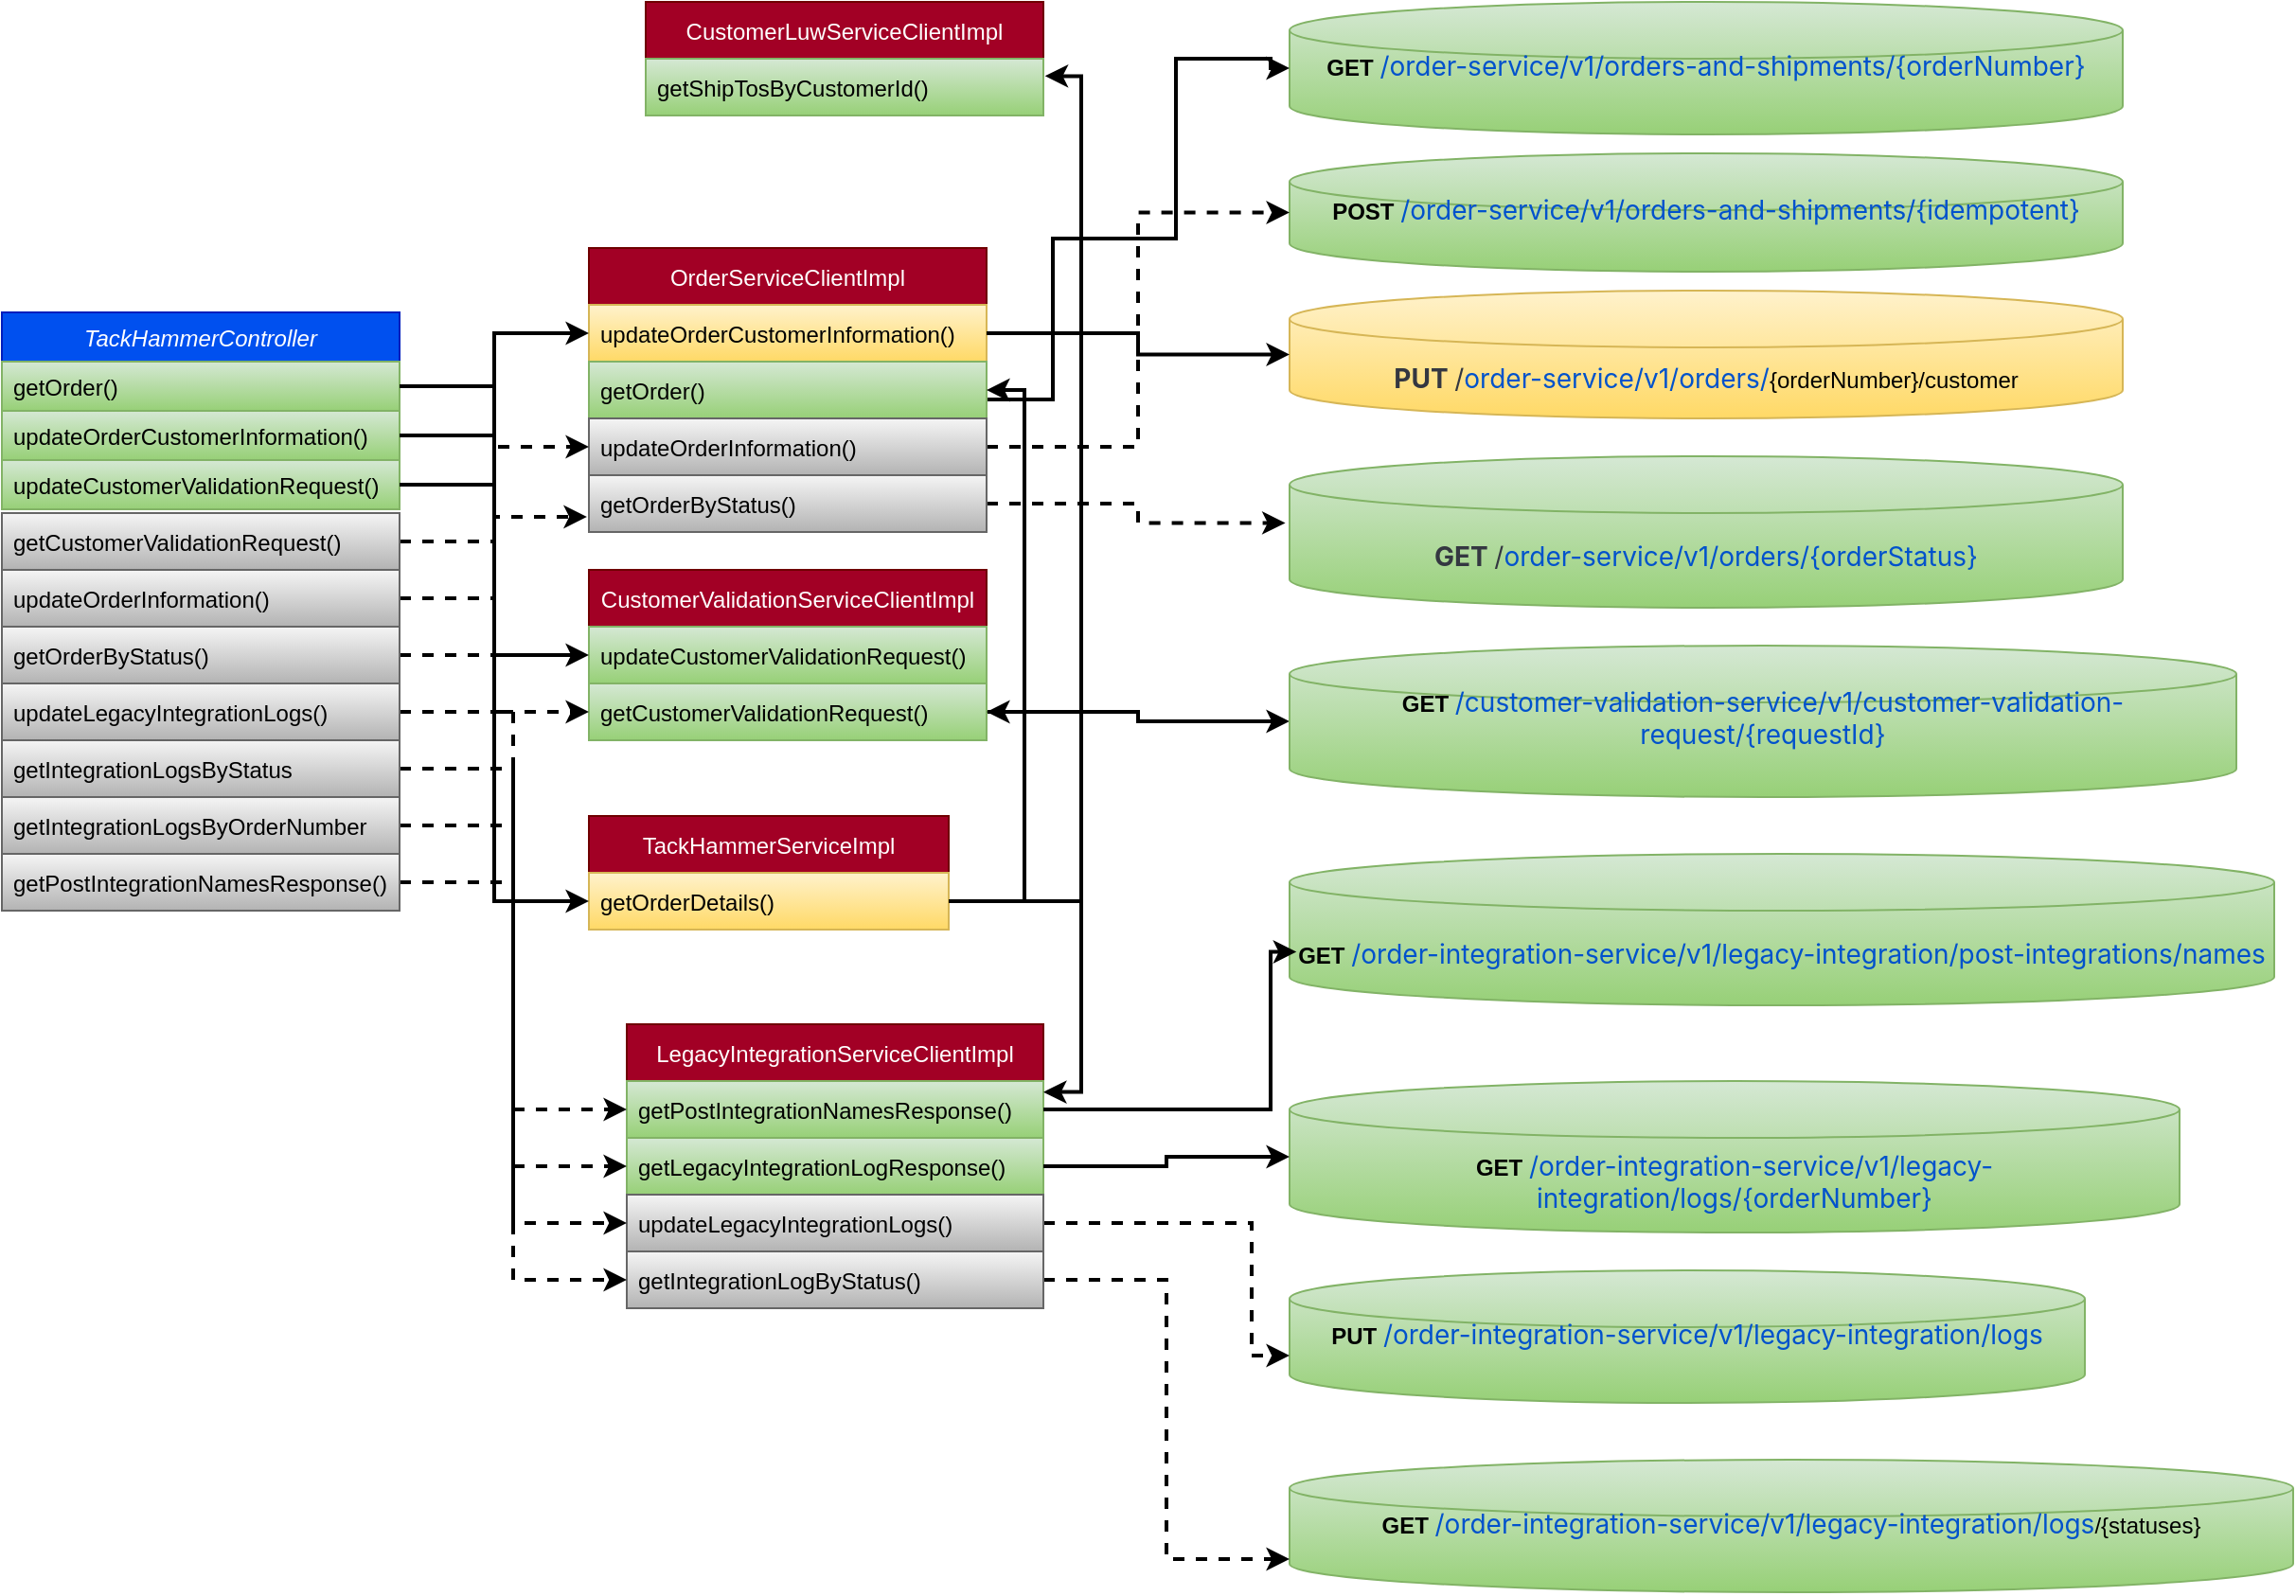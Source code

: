 <mxfile version="19.0.2" type="github">
  <diagram id="C5RBs43oDa-KdzZeNtuy" name="Page-1">
    <mxGraphModel dx="1422" dy="762" grid="1" gridSize="10" guides="1" tooltips="1" connect="1" arrows="1" fold="1" page="1" pageScale="1" pageWidth="850" pageHeight="1100" math="0" shadow="0">
      <root>
        <mxCell id="WIyWlLk6GJQsqaUBKTNV-0" />
        <mxCell id="WIyWlLk6GJQsqaUBKTNV-1" parent="WIyWlLk6GJQsqaUBKTNV-0" />
        <mxCell id="zkfFHV4jXpPFQw0GAbJ--0" value="TackHammerController" style="swimlane;fontStyle=2;align=center;verticalAlign=top;childLayout=stackLayout;horizontal=1;startSize=26;horizontalStack=0;resizeParent=1;resizeLast=0;collapsible=1;marginBottom=0;rounded=0;shadow=0;strokeWidth=1;fillColor=#0050ef;strokeColor=#001DBC;fontColor=#ffffff;" parent="WIyWlLk6GJQsqaUBKTNV-1" vertex="1">
          <mxGeometry x="40" y="184" width="210" height="104" as="geometry">
            <mxRectangle x="230" y="140" width="160" height="26" as="alternateBounds" />
          </mxGeometry>
        </mxCell>
        <mxCell id="zkfFHV4jXpPFQw0GAbJ--1" value="getOrder()" style="text;align=left;verticalAlign=top;spacingLeft=4;spacingRight=4;overflow=hidden;rotatable=0;points=[[0,0.5],[1,0.5]];portConstraint=eastwest;fillColor=#d5e8d4;strokeColor=#82b366;gradientColor=#97d077;" parent="zkfFHV4jXpPFQw0GAbJ--0" vertex="1">
          <mxGeometry y="26" width="210" height="26" as="geometry" />
        </mxCell>
        <mxCell id="zkfFHV4jXpPFQw0GAbJ--2" value="updateOrderCustomerInformation()" style="text;align=left;verticalAlign=top;spacingLeft=4;spacingRight=4;overflow=hidden;rotatable=0;points=[[0,0.5],[1,0.5]];portConstraint=eastwest;rounded=0;shadow=0;html=0;fillColor=#d5e8d4;strokeColor=#82b366;gradientColor=#97d077;" parent="zkfFHV4jXpPFQw0GAbJ--0" vertex="1">
          <mxGeometry y="52" width="210" height="26" as="geometry" />
        </mxCell>
        <mxCell id="zkfFHV4jXpPFQw0GAbJ--3" value="updateCustomerValidationRequest()" style="text;align=left;verticalAlign=top;spacingLeft=4;spacingRight=4;overflow=hidden;rotatable=0;points=[[0,0.5],[1,0.5]];portConstraint=eastwest;rounded=0;shadow=0;html=0;fillColor=#d5e8d4;strokeColor=#82b366;gradientColor=#97d077;" parent="zkfFHV4jXpPFQw0GAbJ--0" vertex="1">
          <mxGeometry y="78" width="210" height="26" as="geometry" />
        </mxCell>
        <mxCell id="Pmj5LaugIKf1HsN2zF1F-2" value="TackHammerServiceImpl" style="swimlane;fontStyle=0;childLayout=stackLayout;horizontal=1;startSize=30;horizontalStack=0;resizeParent=1;resizeParentMax=0;resizeLast=0;collapsible=1;marginBottom=0;rounded=0;shadow=0;fontFamily=Helvetica;fontSize=12;fillColor=#a20025;html=0;strokeColor=#6F0000;fontColor=#ffffff;" parent="WIyWlLk6GJQsqaUBKTNV-1" vertex="1">
          <mxGeometry x="350" y="450" width="190" height="60" as="geometry">
            <mxRectangle x="350" y="80" width="140" height="30" as="alternateBounds" />
          </mxGeometry>
        </mxCell>
        <mxCell id="Pmj5LaugIKf1HsN2zF1F-3" value="getOrderDetails()" style="text;strokeColor=#d6b656;fillColor=#fff2cc;align=left;verticalAlign=middle;spacingLeft=4;spacingRight=4;overflow=hidden;points=[[0,0.5],[1,0.5]];portConstraint=eastwest;rotatable=0;rounded=0;shadow=0;fontFamily=Helvetica;fontSize=12;html=0;gradientColor=#ffd966;fontStyle=0" parent="Pmj5LaugIKf1HsN2zF1F-2" vertex="1">
          <mxGeometry y="30" width="190" height="30" as="geometry" />
        </mxCell>
        <mxCell id="Pmj5LaugIKf1HsN2zF1F-13" value="OrderServiceClientImpl" style="swimlane;fontStyle=0;childLayout=stackLayout;horizontal=1;startSize=30;horizontalStack=0;resizeParent=1;resizeParentMax=0;resizeLast=0;collapsible=1;marginBottom=0;rounded=0;shadow=0;fontFamily=Helvetica;fontSize=12;fillColor=#a20025;html=0;strokeColor=#6F0000;fontColor=#ffffff;" parent="WIyWlLk6GJQsqaUBKTNV-1" vertex="1">
          <mxGeometry x="350" y="150" width="210" height="60" as="geometry" />
        </mxCell>
        <mxCell id="Pmj5LaugIKf1HsN2zF1F-14" value="updateOrderCustomerInformation()" style="text;strokeColor=#d6b656;fillColor=#fff2cc;align=left;verticalAlign=middle;spacingLeft=4;spacingRight=4;overflow=hidden;points=[[0,0.5],[1,0.5]];portConstraint=eastwest;rotatable=0;rounded=0;shadow=0;fontFamily=Helvetica;fontSize=12;html=0;gradientColor=#ffd966;" parent="Pmj5LaugIKf1HsN2zF1F-13" vertex="1">
          <mxGeometry y="30" width="210" height="30" as="geometry" />
        </mxCell>
        <mxCell id="Pmj5LaugIKf1HsN2zF1F-21" value="CustomerValidationServiceClientImpl" style="swimlane;fontStyle=0;childLayout=stackLayout;horizontal=1;startSize=30;horizontalStack=0;resizeParent=1;resizeParentMax=0;resizeLast=0;collapsible=1;marginBottom=0;rounded=0;shadow=0;fontFamily=Helvetica;fontSize=12;fillColor=#a20025;html=0;strokeColor=#6F0000;fontColor=#ffffff;" parent="WIyWlLk6GJQsqaUBKTNV-1" vertex="1">
          <mxGeometry x="350" y="320" width="210" height="60" as="geometry" />
        </mxCell>
        <mxCell id="Pmj5LaugIKf1HsN2zF1F-22" value="updateCustomerValidationRequest()" style="text;strokeColor=#82b366;fillColor=#d5e8d4;align=left;verticalAlign=middle;spacingLeft=4;spacingRight=4;overflow=hidden;points=[[0,0.5],[1,0.5]];portConstraint=eastwest;rotatable=0;rounded=0;shadow=0;fontFamily=Helvetica;fontSize=12;html=0;gradientColor=#97d077;" parent="Pmj5LaugIKf1HsN2zF1F-21" vertex="1">
          <mxGeometry y="30" width="210" height="30" as="geometry" />
        </mxCell>
        <mxCell id="Pmj5LaugIKf1HsN2zF1F-32" value="" style="edgeStyle=orthogonalEdgeStyle;rounded=0;orthogonalLoop=1;jettySize=auto;html=1;fontFamily=Helvetica;fontSize=12;fontColor=default;entryX=0;entryY=0.75;entryDx=0;entryDy=0;strokeWidth=2;" parent="WIyWlLk6GJQsqaUBKTNV-1" source="zkfFHV4jXpPFQw0GAbJ--1" target="Pmj5LaugIKf1HsN2zF1F-2" edge="1">
          <mxGeometry relative="1" as="geometry" />
        </mxCell>
        <mxCell id="Pmj5LaugIKf1HsN2zF1F-33" value="" style="edgeStyle=orthogonalEdgeStyle;orthogonalLoop=1;jettySize=auto;html=1;fontFamily=Helvetica;fontSize=12;fontColor=default;strokeWidth=2;rounded=0;" parent="WIyWlLk6GJQsqaUBKTNV-1" source="zkfFHV4jXpPFQw0GAbJ--2" target="Pmj5LaugIKf1HsN2zF1F-14" edge="1">
          <mxGeometry relative="1" as="geometry">
            <Array as="points">
              <mxPoint x="300" y="249" />
              <mxPoint x="300" y="195" />
            </Array>
          </mxGeometry>
        </mxCell>
        <mxCell id="Pmj5LaugIKf1HsN2zF1F-41" style="edgeStyle=orthogonalEdgeStyle;rounded=0;orthogonalLoop=1;jettySize=auto;html=1;entryX=0;entryY=0.5;entryDx=0;entryDy=0;fontFamily=Helvetica;fontSize=12;fontColor=default;exitX=1;exitY=0.5;exitDx=0;exitDy=0;strokeWidth=2;" parent="WIyWlLk6GJQsqaUBKTNV-1" source="zkfFHV4jXpPFQw0GAbJ--3" target="Pmj5LaugIKf1HsN2zF1F-22" edge="1">
          <mxGeometry relative="1" as="geometry">
            <mxPoint x="330" y="290" as="sourcePoint" />
          </mxGeometry>
        </mxCell>
        <mxCell id="Pmj5LaugIKf1HsN2zF1F-42" value="&lt;b&gt;GET&amp;nbsp;&lt;/b&gt;&lt;a style=&quot;color: rgb(0, 82, 204); text-decoration: var(--aui-link-hover-decoration); font-family: -apple-system, BlinkMacSystemFont, &amp;quot;Segoe UI&amp;quot;, Roboto, Oxygen, Ubuntu, &amp;quot;Fira Sans&amp;quot;, &amp;quot;Droid Sans&amp;quot;, &amp;quot;Helvetica Neue&amp;quot;, sans-serif; font-size: 14px; text-align: left;&quot; rel=&quot;nofollow&quot; class=&quot;external-link&quot; title=&quot;&quot; href=&quot;https://uops-app.api.ulinedm.com/uops-app/swagger/index.html?url=https://dc2-svzdev04.ulinedm.com:11175/order-service/v1/v3/api-docs#/order-shipment-controller/getOrderAndShipments&quot;&gt;/order-service/v1/orders-and-shipments/{orderNumber}&lt;/a&gt;&lt;br&gt;&lt;b&gt;&amp;nbsp;&lt;br&gt;&amp;nbsp;&lt;/b&gt;" style="shape=cylinder3;whiteSpace=wrap;html=1;boundedLbl=1;backgroundOutline=1;size=15;rounded=0;shadow=0;fontFamily=Helvetica;fontSize=12;fillColor=#d5e8d4;gradientColor=#97d077;strokeColor=#82b366;" parent="WIyWlLk6GJQsqaUBKTNV-1" vertex="1">
          <mxGeometry x="720" y="20" width="440" height="70" as="geometry" />
        </mxCell>
        <mxCell id="Pmj5LaugIKf1HsN2zF1F-65" style="edgeStyle=orthogonalEdgeStyle;rounded=0;orthogonalLoop=1;jettySize=auto;html=1;entryX=0;entryY=0.5;entryDx=0;entryDy=0;entryPerimeter=0;fontFamily=Helvetica;fontSize=12;fontColor=default;strokeColor=#000000;strokeWidth=2;" parent="WIyWlLk6GJQsqaUBKTNV-1" source="Pmj5LaugIKf1HsN2zF1F-43" target="Pmj5LaugIKf1HsN2zF1F-55" edge="1">
          <mxGeometry relative="1" as="geometry" />
        </mxCell>
        <mxCell id="Pmj5LaugIKf1HsN2zF1F-43" value="getCustomerValidationRequest()" style="text;strokeColor=#82b366;fillColor=#d5e8d4;align=left;verticalAlign=middle;spacingLeft=4;spacingRight=4;overflow=hidden;points=[[0,0.5],[1,0.5]];portConstraint=eastwest;rotatable=0;rounded=0;shadow=0;fontFamily=Helvetica;fontSize=12;html=0;gradientColor=#97d077;" parent="WIyWlLk6GJQsqaUBKTNV-1" vertex="1">
          <mxGeometry x="350" y="380" width="210" height="30" as="geometry" />
        </mxCell>
        <mxCell id="Pmj5LaugIKf1HsN2zF1F-44" style="edgeStyle=orthogonalEdgeStyle;rounded=0;orthogonalLoop=1;jettySize=auto;html=1;entryX=1;entryY=0.5;entryDx=0;entryDy=0;fontFamily=Helvetica;fontSize=12;fontColor=default;strokeWidth=2;" parent="WIyWlLk6GJQsqaUBKTNV-1" source="Pmj5LaugIKf1HsN2zF1F-3" target="Pmj5LaugIKf1HsN2zF1F-43" edge="1">
          <mxGeometry relative="1" as="geometry" />
        </mxCell>
        <mxCell id="Pmj5LaugIKf1HsN2zF1F-51" style="edgeStyle=orthogonalEdgeStyle;rounded=0;orthogonalLoop=1;jettySize=auto;html=1;entryX=0;entryY=0.5;entryDx=0;entryDy=0;entryPerimeter=0;fontFamily=Helvetica;fontSize=12;fontColor=default;strokeWidth=2;" parent="WIyWlLk6GJQsqaUBKTNV-1" source="Pmj5LaugIKf1HsN2zF1F-45" target="Pmj5LaugIKf1HsN2zF1F-42" edge="1">
          <mxGeometry relative="1" as="geometry">
            <mxPoint x="570" y="270" as="sourcePoint" />
            <Array as="points">
              <mxPoint x="595" y="230" />
              <mxPoint x="595" y="145" />
              <mxPoint x="660" y="145" />
              <mxPoint x="660" y="50" />
              <mxPoint x="710" y="50" />
              <mxPoint x="710" y="55" />
            </Array>
          </mxGeometry>
        </mxCell>
        <mxCell id="Pmj5LaugIKf1HsN2zF1F-45" value="getOrder()" style="text;strokeColor=#82b366;fillColor=#d5e8d4;align=left;verticalAlign=middle;spacingLeft=4;spacingRight=4;overflow=hidden;points=[[0,0.5],[1,0.5]];portConstraint=eastwest;rotatable=0;rounded=0;shadow=0;fontFamily=Helvetica;fontSize=12;html=0;gradientColor=#97d077;gradientDirection=south;" parent="WIyWlLk6GJQsqaUBKTNV-1" vertex="1">
          <mxGeometry x="350" y="210" width="210" height="30" as="geometry" />
        </mxCell>
        <mxCell id="Pmj5LaugIKf1HsN2zF1F-46" style="edgeStyle=orthogonalEdgeStyle;rounded=0;orthogonalLoop=1;jettySize=auto;html=1;entryX=1;entryY=0.5;entryDx=0;entryDy=0;fontFamily=Helvetica;fontSize=12;fontColor=default;strokeWidth=2;" parent="WIyWlLk6GJQsqaUBKTNV-1" source="Pmj5LaugIKf1HsN2zF1F-3" target="Pmj5LaugIKf1HsN2zF1F-45" edge="1">
          <mxGeometry relative="1" as="geometry" />
        </mxCell>
        <mxCell id="Pmj5LaugIKf1HsN2zF1F-47" value="CustomerLuwServiceClientImpl" style="swimlane;fontStyle=0;childLayout=stackLayout;horizontal=1;startSize=30;horizontalStack=0;resizeParent=1;resizeParentMax=0;resizeLast=0;collapsible=1;marginBottom=0;rounded=0;shadow=0;fontFamily=Helvetica;fontSize=12;fillColor=#a20025;gradientDirection=south;html=0;strokeColor=#6F0000;fontColor=#ffffff;" parent="WIyWlLk6GJQsqaUBKTNV-1" vertex="1">
          <mxGeometry x="380" y="20" width="210" height="60" as="geometry" />
        </mxCell>
        <mxCell id="Pmj5LaugIKf1HsN2zF1F-48" value="getShipTosByCustomerId()" style="text;strokeColor=#82b366;fillColor=#d5e8d4;align=left;verticalAlign=middle;spacingLeft=4;spacingRight=4;overflow=hidden;points=[[0,0.5],[1,0.5]];portConstraint=eastwest;rotatable=0;rounded=0;shadow=0;fontFamily=Helvetica;fontSize=12;html=0;gradientColor=#97d077;" parent="Pmj5LaugIKf1HsN2zF1F-47" vertex="1">
          <mxGeometry y="30" width="210" height="30" as="geometry" />
        </mxCell>
        <mxCell id="Pmj5LaugIKf1HsN2zF1F-52" value="&lt;b&gt;POST&amp;nbsp;&lt;/b&gt;&lt;a style=&quot;color: rgb(0, 82, 204); text-decoration: var(--aui-link-hover-decoration); font-family: -apple-system, BlinkMacSystemFont, &amp;quot;Segoe UI&amp;quot;, Roboto, Oxygen, Ubuntu, &amp;quot;Fira Sans&amp;quot;, &amp;quot;Droid Sans&amp;quot;, &amp;quot;Helvetica Neue&amp;quot;, sans-serif; font-size: 14px; text-align: left;&quot; rel=&quot;nofollow&quot; class=&quot;external-link&quot; href=&quot;https://uops-app.api.ulinedm.com/uops-app/swagger/index.html?url=https://dc2-svzdev03.ulinedm.com:11175/order-service/v1/v3/api-docs#/order-controller/submitOrder&quot;&gt;/order-service/v1/orders-and-shipments/{idempotent}&lt;/a&gt;&lt;br&gt;&lt;b&gt;&amp;nbsp;&lt;br&gt;&amp;nbsp;&lt;/b&gt;" style="shape=cylinder3;whiteSpace=wrap;html=1;boundedLbl=1;backgroundOutline=1;size=15;rounded=0;shadow=0;fontFamily=Helvetica;fontSize=12;fillColor=#d5e8d4;gradientColor=#97d077;strokeColor=#82b366;" parent="WIyWlLk6GJQsqaUBKTNV-1" vertex="1">
          <mxGeometry x="720" y="100" width="440" height="62.5" as="geometry" />
        </mxCell>
        <mxCell id="Pmj5LaugIKf1HsN2zF1F-53" style="edgeStyle=orthogonalEdgeStyle;rounded=0;orthogonalLoop=1;jettySize=auto;html=1;entryX=1.004;entryY=0.306;entryDx=0;entryDy=0;entryPerimeter=0;fontFamily=Helvetica;fontSize=12;fontColor=default;fillColor=#e6d0de;gradientColor=#d5739d;strokeColor=#000000;strokeWidth=2;" parent="WIyWlLk6GJQsqaUBKTNV-1" source="Pmj5LaugIKf1HsN2zF1F-3" target="Pmj5LaugIKf1HsN2zF1F-48" edge="1">
          <mxGeometry relative="1" as="geometry" />
        </mxCell>
        <mxCell id="Pmj5LaugIKf1HsN2zF1F-55" value="&lt;b&gt;GET&amp;nbsp;&lt;/b&gt;&lt;a style=&quot;color: rgb(0, 82, 204); text-decoration: var(--aui-link-decoration); font-family: -apple-system, BlinkMacSystemFont, &amp;quot;Segoe UI&amp;quot;, Roboto, Oxygen, Ubuntu, &amp;quot;Fira Sans&amp;quot;, &amp;quot;Droid Sans&amp;quot;, &amp;quot;Helvetica Neue&amp;quot;, sans-serif; font-size: 14px; text-align: left;&quot; rel=&quot;nofollow&quot; class=&quot;external-link&quot; href=&quot;https://uops-app.api.ulinedm.com/uops-app/swagger/index.html?url=https://dc2-svzdev05.ulinedm.com:11277/customer-validation-service/v1/v3/api-docs#/Customer%20Validation%20Controller/getCustomerValidationRecord&quot;&gt;/customer-validation-service/v1/customer-validation-request/{requestId}&lt;/a&gt;&lt;br&gt;&lt;b&gt;&amp;nbsp;&lt;br&gt;&amp;nbsp;&lt;/b&gt;" style="shape=cylinder3;whiteSpace=wrap;html=1;boundedLbl=1;backgroundOutline=1;size=15;rounded=0;shadow=0;fontFamily=Helvetica;fontSize=12;fillColor=#d5e8d4;gradientColor=#97d077;strokeColor=#82b366;" parent="WIyWlLk6GJQsqaUBKTNV-1" vertex="1">
          <mxGeometry x="720" y="360" width="500" height="80" as="geometry" />
        </mxCell>
        <mxCell id="Pmj5LaugIKf1HsN2zF1F-56" value="&lt;div style=&quot;text-align: center;&quot;&gt;&lt;b&gt;GET&amp;nbsp;&lt;/b&gt;&lt;a style=&quot;color: rgb(0, 82, 204); text-decoration: var(--aui-link-decoration); font-family: -apple-system, BlinkMacSystemFont, &amp;quot;Segoe UI&amp;quot;, Roboto, Oxygen, Ubuntu, &amp;quot;Fira Sans&amp;quot;, &amp;quot;Droid Sans&amp;quot;, &amp;quot;Helvetica Neue&amp;quot;, sans-serif; font-size: 14px; text-align: left;&quot; rel=&quot;nofollow&quot; class=&quot;external-link&quot; href=&quot;https://uops-app.api.ulinedm.com/uops-app/swagger/index.html?url=https://DC2-SVZDEV09.ulinedm.com:11289/order-integration-service/v1/v3/api-docs#/dse-to-legacy-integration-controller/getPostIntegrationNames&quot; title=&quot;&quot;&gt;/order-integration-service/v1/legacy-integration/post-integrations/names&lt;/a&gt;&lt;/div&gt;" style="shape=cylinder3;whiteSpace=wrap;html=1;boundedLbl=1;backgroundOutline=1;size=15;rounded=0;shadow=0;fontFamily=Helvetica;fontSize=12;fillColor=#d5e8d4;gradientColor=#97d077;strokeColor=#82b366;" parent="WIyWlLk6GJQsqaUBKTNV-1" vertex="1">
          <mxGeometry x="720" y="470" width="520" height="80" as="geometry" />
        </mxCell>
        <mxCell id="Pmj5LaugIKf1HsN2zF1F-57" value="&lt;div style=&quot;text-align: center;&quot;&gt;&lt;b&gt;GET&amp;nbsp;&lt;/b&gt;&lt;a style=&quot;background-color: initial; color: rgb(0, 82, 204); text-decoration: var(--aui-link-hover-decoration); font-family: -apple-system, BlinkMacSystemFont, &amp;quot;Segoe UI&amp;quot;, Roboto, Oxygen, Ubuntu, &amp;quot;Fira Sans&amp;quot;, &amp;quot;Droid Sans&amp;quot;, &amp;quot;Helvetica Neue&amp;quot;, sans-serif; font-size: 14px; text-align: left;&quot; rel=&quot;nofollow&quot; class=&quot;external-link&quot; href=&quot;https://uops-app.api.ulinedm.com/uops-app/swagger/index.html?url=https://DC2-SVZDEV10.ulinedm.com:11289/order-integration-service/v1/v3/api-docs#/dse-to-legacy-integration-controller/getLegacyIntegrationLogByOrderNumber&quot;&gt;/order-integration-service/v1/legacy-integration/logs/{orderNumber}&lt;/a&gt;&lt;/div&gt;" style="shape=cylinder3;whiteSpace=wrap;html=1;boundedLbl=1;backgroundOutline=1;size=15;rounded=0;shadow=0;fontFamily=Helvetica;fontSize=12;fillColor=#d5e8d4;gradientColor=#97d077;strokeColor=#82b366;" parent="WIyWlLk6GJQsqaUBKTNV-1" vertex="1">
          <mxGeometry x="720" y="590" width="470" height="80" as="geometry" />
        </mxCell>
        <mxCell id="Pmj5LaugIKf1HsN2zF1F-58" value="LegacyIntegrationServiceClientImpl" style="swimlane;fontStyle=0;childLayout=stackLayout;horizontal=1;startSize=30;horizontalStack=0;resizeParent=1;resizeParentMax=0;resizeLast=0;collapsible=1;marginBottom=0;rounded=0;shadow=0;labelBackgroundColor=none;fontFamily=Helvetica;fontSize=12;fillColor=#a20025;gradientDirection=south;html=0;strokeColor=#6F0000;fontColor=#ffffff;" parent="WIyWlLk6GJQsqaUBKTNV-1" vertex="1">
          <mxGeometry x="370" y="560" width="220" height="90" as="geometry" />
        </mxCell>
        <mxCell id="Pmj5LaugIKf1HsN2zF1F-59" value="getPostIntegrationNamesResponse()" style="text;strokeColor=#82b366;fillColor=#d5e8d4;align=left;verticalAlign=middle;spacingLeft=4;spacingRight=4;overflow=hidden;points=[[0,0.5],[1,0.5]];portConstraint=eastwest;rotatable=0;rounded=0;shadow=0;labelBackgroundColor=none;fontFamily=Helvetica;fontSize=12;html=0;gradientColor=#97d077;" parent="Pmj5LaugIKf1HsN2zF1F-58" vertex="1">
          <mxGeometry y="30" width="220" height="30" as="geometry" />
        </mxCell>
        <mxCell id="Pmj5LaugIKf1HsN2zF1F-60" value="getLegacyIntegrationLogResponse()" style="text;strokeColor=#82b366;fillColor=#d5e8d4;align=left;verticalAlign=middle;spacingLeft=4;spacingRight=4;overflow=hidden;points=[[0,0.5],[1,0.5]];portConstraint=eastwest;rotatable=0;rounded=0;shadow=0;labelBackgroundColor=none;fontFamily=Helvetica;fontSize=12;html=0;gradientColor=#97d077;" parent="Pmj5LaugIKf1HsN2zF1F-58" vertex="1">
          <mxGeometry y="60" width="220" height="30" as="geometry" />
        </mxCell>
        <mxCell id="Pmj5LaugIKf1HsN2zF1F-62" style="edgeStyle=orthogonalEdgeStyle;rounded=0;orthogonalLoop=1;jettySize=auto;html=1;entryX=1;entryY=0.194;entryDx=0;entryDy=0;entryPerimeter=0;fontFamily=Helvetica;fontSize=12;fontColor=default;fillColor=#f8cecc;gradientColor=#ea6b66;strokeColor=#000000;strokeWidth=2;" parent="WIyWlLk6GJQsqaUBKTNV-1" source="Pmj5LaugIKf1HsN2zF1F-3" target="Pmj5LaugIKf1HsN2zF1F-59" edge="1">
          <mxGeometry relative="1" as="geometry" />
        </mxCell>
        <mxCell id="Pmj5LaugIKf1HsN2zF1F-63" style="edgeStyle=orthogonalEdgeStyle;rounded=0;orthogonalLoop=1;jettySize=auto;html=1;entryX=0.007;entryY=0.647;entryDx=0;entryDy=0;entryPerimeter=0;fontFamily=Helvetica;fontSize=12;fontColor=default;strokeWidth=2;" parent="WIyWlLk6GJQsqaUBKTNV-1" source="Pmj5LaugIKf1HsN2zF1F-59" target="Pmj5LaugIKf1HsN2zF1F-56" edge="1">
          <mxGeometry relative="1" as="geometry">
            <Array as="points">
              <mxPoint x="710" y="605" />
              <mxPoint x="710" y="522" />
            </Array>
          </mxGeometry>
        </mxCell>
        <mxCell id="Pmj5LaugIKf1HsN2zF1F-64" style="edgeStyle=orthogonalEdgeStyle;rounded=0;orthogonalLoop=1;jettySize=auto;html=1;entryX=0;entryY=0.5;entryDx=0;entryDy=0;entryPerimeter=0;fontFamily=Helvetica;fontSize=12;fontColor=default;strokeWidth=2;" parent="WIyWlLk6GJQsqaUBKTNV-1" source="Pmj5LaugIKf1HsN2zF1F-60" target="Pmj5LaugIKf1HsN2zF1F-57" edge="1">
          <mxGeometry relative="1" as="geometry" />
        </mxCell>
        <mxCell id="Pmj5LaugIKf1HsN2zF1F-66" value="&lt;b&gt;PUT&amp;nbsp;&lt;/b&gt;&lt;a style=&quot;color: rgb(0, 82, 204); text-decoration: var(--aui-link-decoration); font-family: -apple-system, BlinkMacSystemFont, &amp;quot;Segoe UI&amp;quot;, Roboto, Oxygen, Ubuntu, &amp;quot;Fira Sans&amp;quot;, &amp;quot;Droid Sans&amp;quot;, &amp;quot;Helvetica Neue&amp;quot;, sans-serif; font-size: 14px; text-align: left;&quot; rel=&quot;nofollow&quot; class=&quot;external-link&quot; href=&quot;https://uops-app.api.ulinedm.com/uops-app/swagger/index.html?url=https://DC2-SVZDEV09.ulinedm.com:11289/order-integration-service/v1/v3/api-docs#/dse-to-legacy-integration-controller/updateIntegrationLogRecord&quot; title=&quot;&quot;&gt;/order-integration-service/v1/legacy-integration/logs&lt;/a&gt;&lt;br&gt;&lt;b&gt;&amp;nbsp;&lt;br&gt;&amp;nbsp;&lt;/b&gt;" style="shape=cylinder3;whiteSpace=wrap;html=1;boundedLbl=1;backgroundOutline=1;size=15;rounded=0;shadow=0;fontFamily=Helvetica;fontSize=12;fillColor=#d5e8d4;gradientColor=#97d077;strokeColor=#82b366;" parent="WIyWlLk6GJQsqaUBKTNV-1" vertex="1">
          <mxGeometry x="720" y="690" width="420" height="70" as="geometry" />
        </mxCell>
        <mxCell id="Pmj5LaugIKf1HsN2zF1F-67" value="&lt;span style=&quot;color: rgb(52, 55, 65); font-family: -apple-system, BlinkMacSystemFont, &amp;quot;Segoe UI&amp;quot;, Roboto, Oxygen, Ubuntu, &amp;quot;Fira Sans&amp;quot;, &amp;quot;Droid Sans&amp;quot;, &amp;quot;Helvetica Neue&amp;quot;, sans-serif; font-size: 14px; text-align: left;&quot;&gt;&lt;b&gt;GET&amp;nbsp;&lt;/b&gt;/&lt;/span&gt;&lt;a style=&quot;color: rgb(0, 82, 204); text-decoration: var(--aui-link-decoration); font-family: -apple-system, BlinkMacSystemFont, &amp;quot;Segoe UI&amp;quot;, Roboto, Oxygen, Ubuntu, &amp;quot;Fira Sans&amp;quot;, &amp;quot;Droid Sans&amp;quot;, &amp;quot;Helvetica Neue&amp;quot;, sans-serif; font-size: 14px; text-align: left;&quot; rel=&quot;nofollow&quot; href=&quot;https://uops-app.api.ulinedm.com/uops-app/swagger/index.html?url=https://dc2-svzdev03.ulinedm.com:11175/order-service/v1/v3/api-docs#/order-controller/searchOrders&quot; class=&quot;external-link&quot;&gt;order-service/v1/orders/{orderStatus}&lt;/a&gt;" style="shape=cylinder3;whiteSpace=wrap;html=1;boundedLbl=1;backgroundOutline=1;size=15;rounded=0;shadow=0;fontFamily=Helvetica;fontSize=12;fillColor=#d5e8d4;gradientColor=#97d077;strokeColor=#82b366;" parent="WIyWlLk6GJQsqaUBKTNV-1" vertex="1">
          <mxGeometry x="720" y="260" width="440" height="80" as="geometry" />
        </mxCell>
        <mxCell id="Pmj5LaugIKf1HsN2zF1F-68" value="&lt;span style=&quot;color: rgb(52, 55, 65); font-family: -apple-system, BlinkMacSystemFont, &amp;quot;Segoe UI&amp;quot;, Roboto, Oxygen, Ubuntu, &amp;quot;Fira Sans&amp;quot;, &amp;quot;Droid Sans&amp;quot;, &amp;quot;Helvetica Neue&amp;quot;, sans-serif; font-size: 14px; text-align: left;&quot;&gt;&lt;b&gt;PUT&amp;nbsp;&lt;/b&gt;/&lt;/span&gt;&lt;a style=&quot;color: rgb(0, 82, 204); text-decoration: var(--aui-link-decoration); font-family: -apple-system, BlinkMacSystemFont, &amp;quot;Segoe UI&amp;quot;, Roboto, Oxygen, Ubuntu, &amp;quot;Fira Sans&amp;quot;, &amp;quot;Droid Sans&amp;quot;, &amp;quot;Helvetica Neue&amp;quot;, sans-serif; font-size: 14px; text-align: left;&quot; rel=&quot;nofollow&quot; href=&quot;https://uops-app.api.ulinedm.com/uops-app/swagger/index.html?url=https://dc2-svzdev03.ulinedm.com:11175/order-service/v1/v3/api-docs#/order-controller/searchOrders&quot; class=&quot;external-link&quot;&gt;order-service/v1/orders/&lt;/a&gt;{orderNumber}/customer&lt;b&gt;&lt;br&gt;&lt;/b&gt;" style="shape=cylinder3;whiteSpace=wrap;html=1;boundedLbl=1;backgroundOutline=1;size=15;rounded=0;shadow=0;fontFamily=Helvetica;fontSize=12;fillColor=#fff2cc;gradientColor=#ffd966;strokeColor=#d6b656;" parent="WIyWlLk6GJQsqaUBKTNV-1" vertex="1">
          <mxGeometry x="720" y="172.5" width="440" height="67.5" as="geometry" />
        </mxCell>
        <mxCell id="Pmj5LaugIKf1HsN2zF1F-70" value="&lt;b&gt;GET&amp;nbsp;&lt;/b&gt;&lt;a style=&quot;color: rgb(0, 82, 204); text-decoration: var(--aui-link-decoration); font-family: -apple-system, BlinkMacSystemFont, &amp;quot;Segoe UI&amp;quot;, Roboto, Oxygen, Ubuntu, &amp;quot;Fira Sans&amp;quot;, &amp;quot;Droid Sans&amp;quot;, &amp;quot;Helvetica Neue&amp;quot;, sans-serif; font-size: 14px; text-align: left;&quot; rel=&quot;nofollow&quot; class=&quot;external-link&quot; href=&quot;https://uops-app.api.ulinedm.com/uops-app/swagger/index.html?url=https://DC2-SVZDEV09.ulinedm.com:11289/order-integration-service/v1/v3/api-docs#/dse-to-legacy-integration-controller/updateIntegrationLogRecord&quot; title=&quot;&quot;&gt;/order-integration-service/v1/legacy-integration/logs&lt;/a&gt;&lt;font style=&quot;font-size: 12px;&quot;&gt;/{statuses}&lt;/font&gt;&lt;br&gt;&lt;b&gt;&amp;nbsp;&lt;br&gt;&amp;nbsp;&lt;/b&gt;" style="shape=cylinder3;whiteSpace=wrap;html=1;boundedLbl=1;backgroundOutline=1;size=15;rounded=0;shadow=0;fontFamily=Helvetica;fontSize=12;fillColor=#d5e8d4;gradientColor=#97d077;strokeColor=#82b366;" parent="WIyWlLk6GJQsqaUBKTNV-1" vertex="1">
          <mxGeometry x="720" y="790" width="530" height="70" as="geometry" />
        </mxCell>
        <mxCell id="aDFRfC21otWUxn_7INtO-2" style="edgeStyle=orthogonalEdgeStyle;rounded=0;orthogonalLoop=1;jettySize=auto;html=1;entryX=0;entryY=0;entryDx=0;entryDy=45;entryPerimeter=0;dashed=1;strokeWidth=2;" edge="1" parent="WIyWlLk6GJQsqaUBKTNV-1" source="Pmj5LaugIKf1HsN2zF1F-71" target="Pmj5LaugIKf1HsN2zF1F-66">
          <mxGeometry relative="1" as="geometry">
            <Array as="points">
              <mxPoint x="700" y="665" />
              <mxPoint x="700" y="735" />
            </Array>
          </mxGeometry>
        </mxCell>
        <mxCell id="Pmj5LaugIKf1HsN2zF1F-71" value="updateLegacyIntegrationLogs()" style="text;strokeColor=#666666;fillColor=#f5f5f5;align=left;verticalAlign=middle;spacingLeft=4;spacingRight=4;overflow=hidden;points=[[0,0.5],[1,0.5]];portConstraint=eastwest;rotatable=0;rounded=0;shadow=0;labelBackgroundColor=none;fontFamily=Helvetica;fontSize=12;html=0;gradientColor=#b3b3b3;" parent="WIyWlLk6GJQsqaUBKTNV-1" vertex="1">
          <mxGeometry x="370" y="650" width="220" height="30" as="geometry" />
        </mxCell>
        <mxCell id="aDFRfC21otWUxn_7INtO-1" style="edgeStyle=orthogonalEdgeStyle;rounded=0;orthogonalLoop=1;jettySize=auto;html=1;strokeWidth=2;dashed=1;entryX=0;entryY=0.5;entryDx=0;entryDy=0;entryPerimeter=0;" edge="1" parent="WIyWlLk6GJQsqaUBKTNV-1" source="Pmj5LaugIKf1HsN2zF1F-72" target="Pmj5LaugIKf1HsN2zF1F-52">
          <mxGeometry relative="1" as="geometry" />
        </mxCell>
        <mxCell id="Pmj5LaugIKf1HsN2zF1F-72" value="updateOrderInformation()" style="text;strokeColor=#666666;fillColor=#f5f5f5;align=left;verticalAlign=middle;spacingLeft=4;spacingRight=4;overflow=hidden;points=[[0,0.5],[1,0.5]];portConstraint=eastwest;rotatable=0;rounded=0;shadow=0;labelBackgroundColor=none;fontFamily=Helvetica;fontSize=12;html=0;gradientColor=#b3b3b3;" parent="WIyWlLk6GJQsqaUBKTNV-1" vertex="1">
          <mxGeometry x="350" y="240" width="210" height="30" as="geometry" />
        </mxCell>
        <mxCell id="aDFRfC21otWUxn_7INtO-3" style="edgeStyle=orthogonalEdgeStyle;rounded=0;orthogonalLoop=1;jettySize=auto;html=1;entryX=-0.005;entryY=0.44;entryDx=0;entryDy=0;entryPerimeter=0;dashed=1;strokeWidth=2;" edge="1" parent="WIyWlLk6GJQsqaUBKTNV-1" source="aDFRfC21otWUxn_7INtO-0" target="Pmj5LaugIKf1HsN2zF1F-67">
          <mxGeometry relative="1" as="geometry" />
        </mxCell>
        <mxCell id="aDFRfC21otWUxn_7INtO-0" value="getOrderByStatus()" style="text;strokeColor=#666666;fillColor=#f5f5f5;align=left;verticalAlign=middle;spacingLeft=4;spacingRight=4;overflow=hidden;points=[[0,0.5],[1,0.5]];portConstraint=eastwest;rotatable=0;rounded=0;shadow=0;labelBackgroundColor=none;fontFamily=Helvetica;fontSize=12;html=0;gradientColor=#b3b3b3;" vertex="1" parent="WIyWlLk6GJQsqaUBKTNV-1">
          <mxGeometry x="350" y="270" width="210" height="30" as="geometry" />
        </mxCell>
        <mxCell id="aDFRfC21otWUxn_7INtO-5" style="edgeStyle=orthogonalEdgeStyle;rounded=0;orthogonalLoop=1;jettySize=auto;html=1;entryX=0;entryY=0.5;entryDx=0;entryDy=0;entryPerimeter=0;fontSize=14;fontColor=#0000FF;strokeWidth=2;" edge="1" parent="WIyWlLk6GJQsqaUBKTNV-1" source="Pmj5LaugIKf1HsN2zF1F-14" target="Pmj5LaugIKf1HsN2zF1F-68">
          <mxGeometry relative="1" as="geometry" />
        </mxCell>
        <mxCell id="aDFRfC21otWUxn_7INtO-8" style="edgeStyle=orthogonalEdgeStyle;rounded=0;orthogonalLoop=1;jettySize=auto;html=1;entryX=0;entryY=0;entryDx=0;entryDy=52.5;entryPerimeter=0;fontSize=12;fontColor=#000000;strokeWidth=2;dashed=1;" edge="1" parent="WIyWlLk6GJQsqaUBKTNV-1" source="aDFRfC21otWUxn_7INtO-7" target="Pmj5LaugIKf1HsN2zF1F-70">
          <mxGeometry relative="1" as="geometry" />
        </mxCell>
        <mxCell id="aDFRfC21otWUxn_7INtO-7" value="getIntegrationLogByStatus()" style="text;strokeColor=#666666;fillColor=#f5f5f5;align=left;verticalAlign=middle;spacingLeft=4;spacingRight=4;overflow=hidden;points=[[0,0.5],[1,0.5]];portConstraint=eastwest;rotatable=0;labelBackgroundColor=none;fontSize=12;gradientColor=#b3b3b3;" vertex="1" parent="WIyWlLk6GJQsqaUBKTNV-1">
          <mxGeometry x="370" y="680" width="220" height="30" as="geometry" />
        </mxCell>
        <mxCell id="aDFRfC21otWUxn_7INtO-23" style="edgeStyle=orthogonalEdgeStyle;rounded=0;orthogonalLoop=1;jettySize=auto;html=1;entryX=0;entryY=0.5;entryDx=0;entryDy=0;dashed=1;fontSize=12;fontColor=#000000;strokeWidth=2;" edge="1" parent="WIyWlLk6GJQsqaUBKTNV-1" source="aDFRfC21otWUxn_7INtO-14" target="Pmj5LaugIKf1HsN2zF1F-43">
          <mxGeometry relative="1" as="geometry" />
        </mxCell>
        <mxCell id="aDFRfC21otWUxn_7INtO-14" value="getCustomerValidationRequest()" style="text;strokeColor=#666666;fillColor=#f5f5f5;align=left;verticalAlign=middle;spacingLeft=4;spacingRight=4;overflow=hidden;points=[[0,0.5],[1,0.5]];portConstraint=eastwest;rotatable=0;labelBackgroundColor=none;fontSize=12;gradientColor=#b3b3b3;" vertex="1" parent="WIyWlLk6GJQsqaUBKTNV-1">
          <mxGeometry x="40" y="290" width="210" height="30" as="geometry" />
        </mxCell>
        <mxCell id="aDFRfC21otWUxn_7INtO-21" style="edgeStyle=orthogonalEdgeStyle;rounded=0;orthogonalLoop=1;jettySize=auto;html=1;entryX=0;entryY=0.5;entryDx=0;entryDy=0;dashed=1;fontSize=12;fontColor=#000000;strokeWidth=2;" edge="1" parent="WIyWlLk6GJQsqaUBKTNV-1" source="aDFRfC21otWUxn_7INtO-15" target="Pmj5LaugIKf1HsN2zF1F-72">
          <mxGeometry relative="1" as="geometry" />
        </mxCell>
        <mxCell id="aDFRfC21otWUxn_7INtO-15" value="updateOrderInformation()" style="text;strokeColor=#666666;fillColor=#f5f5f5;align=left;verticalAlign=middle;spacingLeft=4;spacingRight=4;overflow=hidden;points=[[0,0.5],[1,0.5]];portConstraint=eastwest;rotatable=0;labelBackgroundColor=none;fontSize=12;gradientColor=#b3b3b3;" vertex="1" parent="WIyWlLk6GJQsqaUBKTNV-1">
          <mxGeometry x="40" y="320" width="210" height="30" as="geometry" />
        </mxCell>
        <mxCell id="aDFRfC21otWUxn_7INtO-22" style="edgeStyle=orthogonalEdgeStyle;rounded=0;orthogonalLoop=1;jettySize=auto;html=1;entryX=-0.005;entryY=0.733;entryDx=0;entryDy=0;entryPerimeter=0;dashed=1;fontSize=12;fontColor=#000000;strokeWidth=2;" edge="1" parent="WIyWlLk6GJQsqaUBKTNV-1" source="aDFRfC21otWUxn_7INtO-17" target="aDFRfC21otWUxn_7INtO-0">
          <mxGeometry relative="1" as="geometry" />
        </mxCell>
        <mxCell id="aDFRfC21otWUxn_7INtO-17" value="getOrderByStatus()" style="text;strokeColor=#666666;fillColor=#f5f5f5;align=left;verticalAlign=middle;spacingLeft=4;spacingRight=4;overflow=hidden;points=[[0,0.5],[1,0.5]];portConstraint=eastwest;rotatable=0;labelBackgroundColor=none;fontSize=12;gradientColor=#b3b3b3;" vertex="1" parent="WIyWlLk6GJQsqaUBKTNV-1">
          <mxGeometry x="40" y="350" width="210" height="30" as="geometry" />
        </mxCell>
        <mxCell id="aDFRfC21otWUxn_7INtO-24" style="edgeStyle=orthogonalEdgeStyle;rounded=0;orthogonalLoop=1;jettySize=auto;html=1;entryX=0;entryY=0.5;entryDx=0;entryDy=0;dashed=1;fontSize=12;fontColor=#000000;strokeWidth=2;" edge="1" parent="WIyWlLk6GJQsqaUBKTNV-1" source="aDFRfC21otWUxn_7INtO-18" target="Pmj5LaugIKf1HsN2zF1F-71">
          <mxGeometry relative="1" as="geometry" />
        </mxCell>
        <mxCell id="aDFRfC21otWUxn_7INtO-18" value="updateLegacyIntegrationLogs()" style="text;strokeColor=#666666;fillColor=#f5f5f5;align=left;verticalAlign=middle;spacingLeft=4;spacingRight=4;overflow=hidden;points=[[0,0.5],[1,0.5]];portConstraint=eastwest;rotatable=0;labelBackgroundColor=none;fontSize=12;gradientColor=#b3b3b3;" vertex="1" parent="WIyWlLk6GJQsqaUBKTNV-1">
          <mxGeometry x="40" y="380" width="210" height="30" as="geometry" />
        </mxCell>
        <mxCell id="aDFRfC21otWUxn_7INtO-25" style="edgeStyle=orthogonalEdgeStyle;rounded=0;orthogonalLoop=1;jettySize=auto;html=1;entryX=0;entryY=0.5;entryDx=0;entryDy=0;dashed=1;fontSize=12;fontColor=#000000;strokeWidth=2;" edge="1" parent="WIyWlLk6GJQsqaUBKTNV-1" source="aDFRfC21otWUxn_7INtO-19" target="aDFRfC21otWUxn_7INtO-7">
          <mxGeometry relative="1" as="geometry" />
        </mxCell>
        <mxCell id="aDFRfC21otWUxn_7INtO-19" value="getIntegrationLogsByStatus" style="text;strokeColor=#666666;fillColor=#f5f5f5;align=left;verticalAlign=middle;spacingLeft=4;spacingRight=4;overflow=hidden;points=[[0,0.5],[1,0.5]];portConstraint=eastwest;rotatable=0;labelBackgroundColor=none;fontSize=12;gradientColor=#b3b3b3;" vertex="1" parent="WIyWlLk6GJQsqaUBKTNV-1">
          <mxGeometry x="40" y="410" width="210" height="30" as="geometry" />
        </mxCell>
        <mxCell id="aDFRfC21otWUxn_7INtO-26" style="edgeStyle=orthogonalEdgeStyle;rounded=0;orthogonalLoop=1;jettySize=auto;html=1;entryX=0;entryY=0.5;entryDx=0;entryDy=0;dashed=1;fontSize=12;fontColor=#000000;strokeWidth=2;" edge="1" parent="WIyWlLk6GJQsqaUBKTNV-1" source="aDFRfC21otWUxn_7INtO-20" target="Pmj5LaugIKf1HsN2zF1F-60">
          <mxGeometry relative="1" as="geometry" />
        </mxCell>
        <mxCell id="aDFRfC21otWUxn_7INtO-20" value="getIntegrationLogsByOrderNumber" style="text;strokeColor=#666666;fillColor=#f5f5f5;align=left;verticalAlign=middle;spacingLeft=4;spacingRight=4;overflow=hidden;points=[[0,0.5],[1,0.5]];portConstraint=eastwest;rotatable=0;labelBackgroundColor=none;fontSize=12;gradientColor=#b3b3b3;" vertex="1" parent="WIyWlLk6GJQsqaUBKTNV-1">
          <mxGeometry x="40" y="440" width="210" height="30" as="geometry" />
        </mxCell>
        <mxCell id="aDFRfC21otWUxn_7INtO-29" style="edgeStyle=orthogonalEdgeStyle;rounded=0;orthogonalLoop=1;jettySize=auto;html=1;entryX=0;entryY=0.5;entryDx=0;entryDy=0;dashed=1;fontSize=12;fontColor=#000000;strokeWidth=2;" edge="1" parent="WIyWlLk6GJQsqaUBKTNV-1" source="aDFRfC21otWUxn_7INtO-27" target="Pmj5LaugIKf1HsN2zF1F-59">
          <mxGeometry relative="1" as="geometry" />
        </mxCell>
        <mxCell id="aDFRfC21otWUxn_7INtO-27" value="getPostIntegrationNamesResponse()" style="text;strokeColor=#666666;fillColor=#f5f5f5;align=left;verticalAlign=middle;spacingLeft=4;spacingRight=4;overflow=hidden;points=[[0,0.5],[1,0.5]];portConstraint=eastwest;rotatable=0;labelBackgroundColor=none;fontSize=12;gradientColor=#b3b3b3;" vertex="1" parent="WIyWlLk6GJQsqaUBKTNV-1">
          <mxGeometry x="40" y="470" width="210" height="30" as="geometry" />
        </mxCell>
      </root>
    </mxGraphModel>
  </diagram>
</mxfile>
